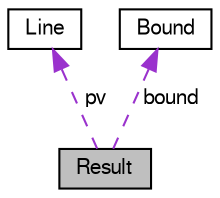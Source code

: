 digraph "Result"
{
 // LATEX_PDF_SIZE
  bgcolor="transparent";
  edge [fontname="FreeSans",fontsize="10",labelfontname="FreeSans",labelfontsize="10"];
  node [fontname="FreeSans",fontsize="10",shape=record];
  Node1 [label="Result",height=0.2,width=0.4,color="black", fillcolor="grey75", style="filled", fontcolor="black",tooltip=" "];
  Node2 -> Node1 [dir="back",color="darkorchid3",fontsize="10",style="dashed",label=" pv" ,fontname="FreeSans"];
  Node2 [label="Line",height=0.2,width=0.4,color="black",URL="$structLine.html",tooltip=" "];
  Node3 -> Node1 [dir="back",color="darkorchid3",fontsize="10",style="dashed",label=" bound" ,fontname="FreeSans"];
  Node3 [label="Bound",height=0.2,width=0.4,color="black",URL="$structBound.html",tooltip=" "];
}
